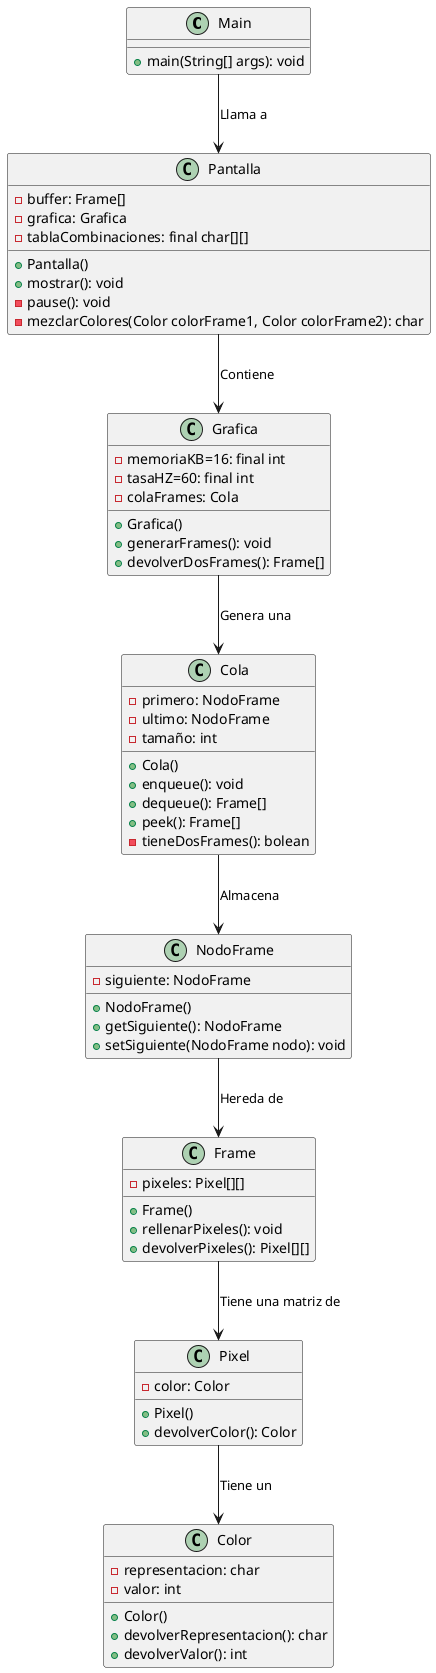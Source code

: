 @startuml

class Main{
    +main(String[] args): void
}

class Pantalla {
    -buffer: Frame[]
    -grafica: Grafica
    -tablaCombinaciones: final char[][]
    +Pantalla()
    +mostrar(): void
    -pause(): void
    -mezclarColores(Color colorFrame1, Color colorFrame2): char
}

class Grafica {
    -memoriaKB=16: final int
    -tasaHZ=60: final int
    -colaFrames: Cola
    +Grafica()
    +generarFrames(): void
    +devolverDosFrames(): Frame[]
}

class Cola {
    -primero: NodoFrame
    -ultimo: NodoFrame
    -tamaño: int
    +Cola()
    +enqueue(): void
    +dequeue(): Frame[]
    +peek(): Frame[]
    -tieneDosFrames(): bolean
}

class NodoFrame {
    -siguiente: NodoFrame
    +NodoFrame()
    +getSiguiente(): NodoFrame
    +setSiguiente(NodoFrame nodo): void
}

class Frame {
    -pixeles: Pixel[][]
    +Frame()
    +rellenarPixeles(): void
    +devolverPixeles(): Pixel[][]
}

class Pixel {
    -color: Color
    +Pixel()
    +devolverColor(): Color
}

class Color {
    -representacion: char
    -valor: int
    +Color()
    +devolverRepresentacion(): char
    +devolverValor(): int
}

Main --> Pantalla: "Llama a"
Pantalla --> Grafica: "Contiene"
Grafica --> Cola: "Genera una"
Cola --> NodoFrame: "Almacena"
NodoFrame --> Frame: "Hereda de"
Frame --> Pixel: "Tiene una matriz de"
Pixel --> Color: "Tiene un"

@enduml